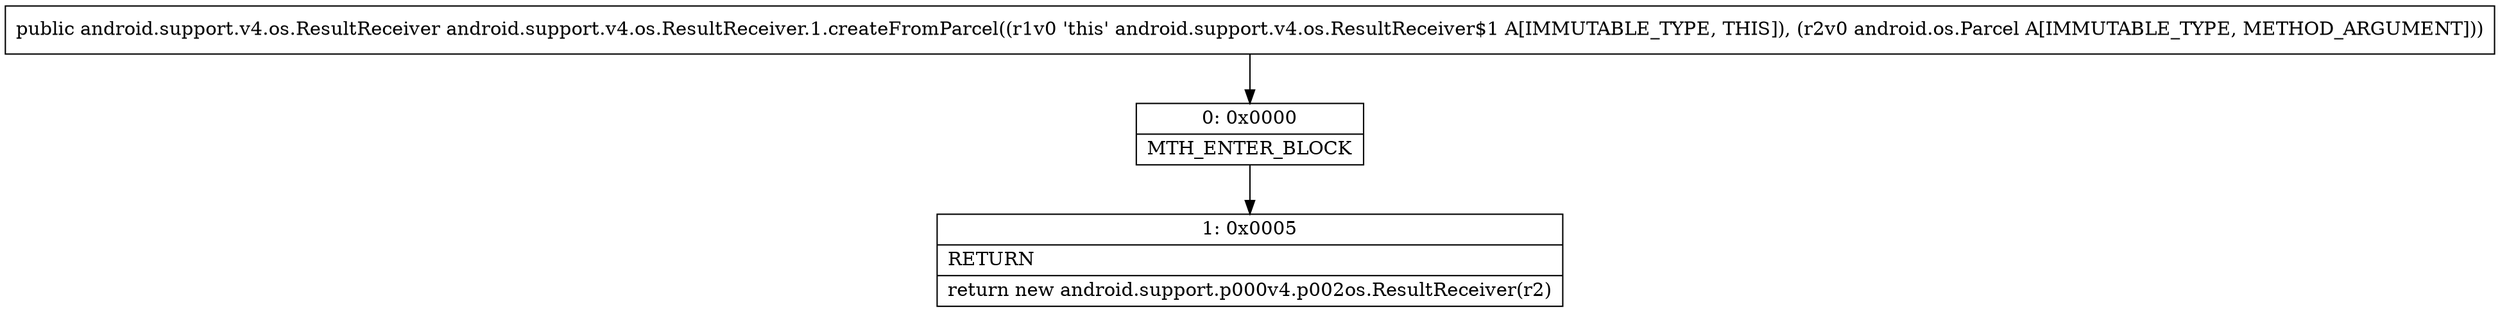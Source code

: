 digraph "CFG forandroid.support.v4.os.ResultReceiver.1.createFromParcel(Landroid\/os\/Parcel;)Landroid\/support\/v4\/os\/ResultReceiver;" {
Node_0 [shape=record,label="{0\:\ 0x0000|MTH_ENTER_BLOCK\l}"];
Node_1 [shape=record,label="{1\:\ 0x0005|RETURN\l|return new android.support.p000v4.p002os.ResultReceiver(r2)\l}"];
MethodNode[shape=record,label="{public android.support.v4.os.ResultReceiver android.support.v4.os.ResultReceiver.1.createFromParcel((r1v0 'this' android.support.v4.os.ResultReceiver$1 A[IMMUTABLE_TYPE, THIS]), (r2v0 android.os.Parcel A[IMMUTABLE_TYPE, METHOD_ARGUMENT])) }"];
MethodNode -> Node_0;
Node_0 -> Node_1;
}

